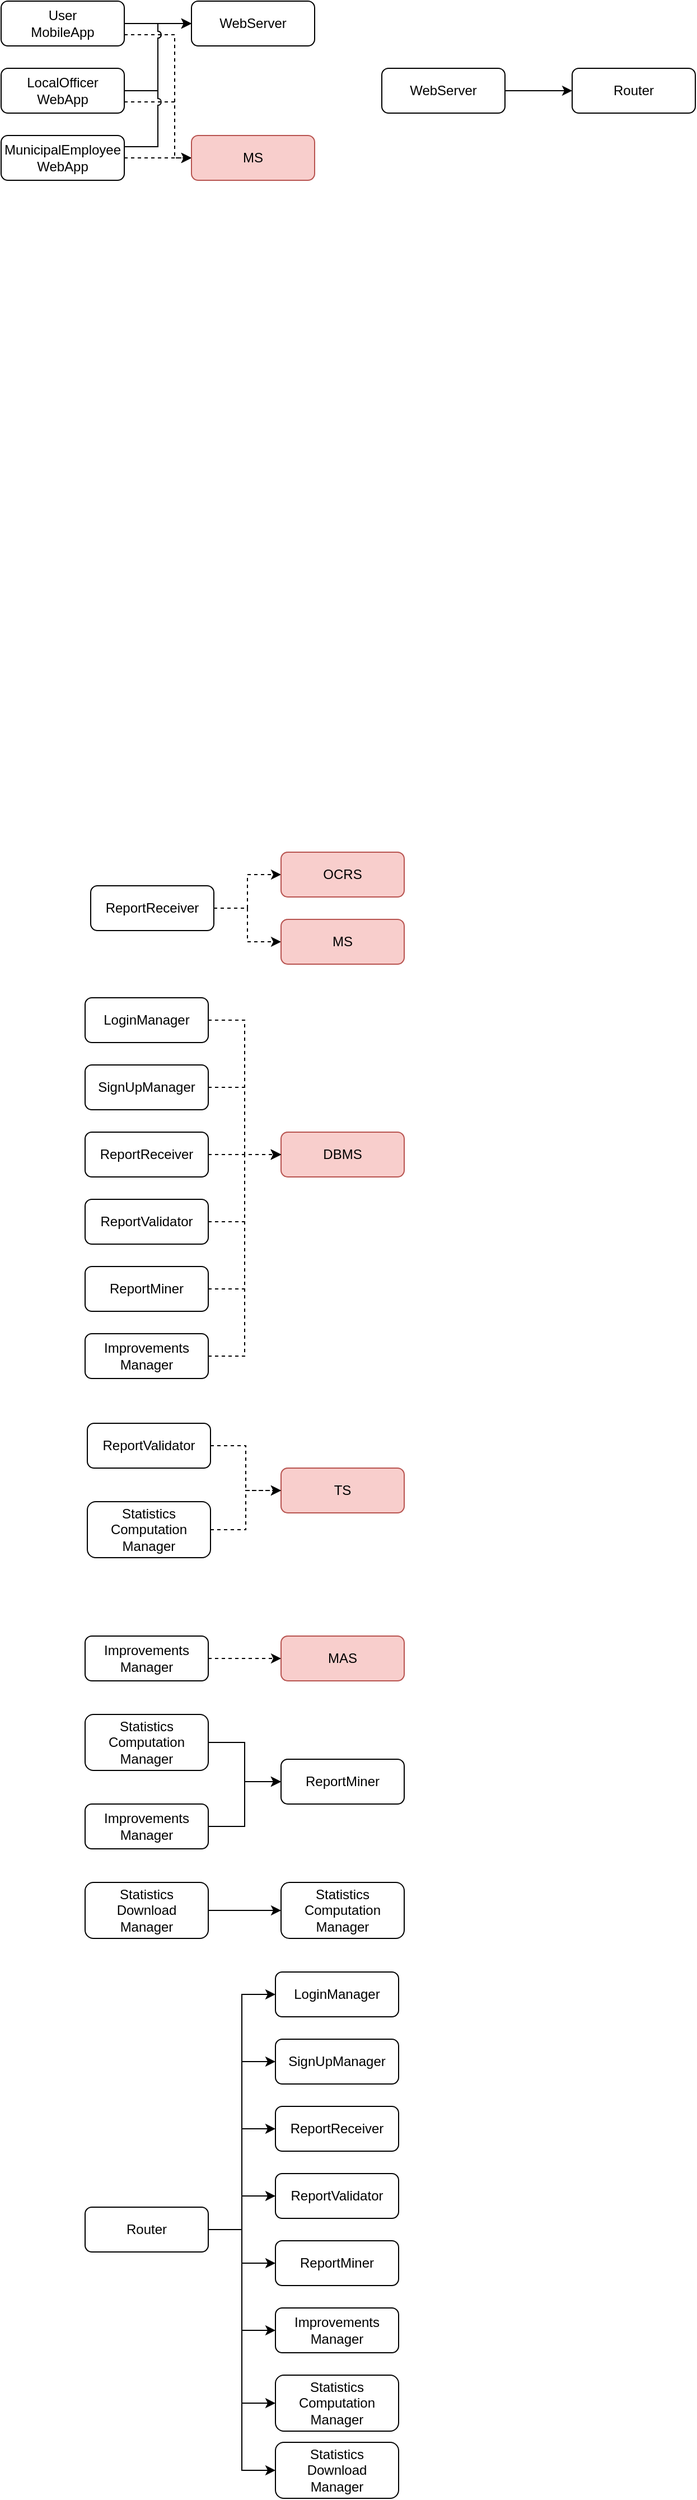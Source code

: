 <mxfile version="12.3.6" type="github" pages="1"><diagram id="i9n3jKkfWh6_e4fHpcgL" name="Page-1"><mxGraphModel dx="3020" dy="1643" grid="1" gridSize="10" guides="1" tooltips="1" connect="1" arrows="1" fold="1" page="1" pageScale="1" pageWidth="850" pageHeight="1100" math="0" shadow="0"><root><mxCell id="0"/><mxCell id="1" parent="0"/><mxCell id="UPinhEmfIHB1rPUh6o73-6" style="edgeStyle=orthogonalEdgeStyle;rounded=0;orthogonalLoop=1;jettySize=auto;html=1;entryX=0;entryY=0.5;entryDx=0;entryDy=0;" edge="1" parent="1" source="UPinhEmfIHB1rPUh6o73-1" target="UPinhEmfIHB1rPUh6o73-5"><mxGeometry relative="1" as="geometry"/></mxCell><mxCell id="UPinhEmfIHB1rPUh6o73-51" style="edgeStyle=orthogonalEdgeStyle;rounded=0;orthogonalLoop=1;jettySize=auto;html=1;entryX=0;entryY=0.5;entryDx=0;entryDy=0;dashed=1;" edge="1" parent="1" source="UPinhEmfIHB1rPUh6o73-1" target="UPinhEmfIHB1rPUh6o73-49"><mxGeometry relative="1" as="geometry"><Array as="points"><mxPoint x="195" y="70"/><mxPoint x="195" y="180"/></Array></mxGeometry></mxCell><mxCell id="UPinhEmfIHB1rPUh6o73-1" value="User&lt;br&gt;MobileApp" style="rounded=1;whiteSpace=wrap;html=1;" vertex="1" parent="1"><mxGeometry x="40" y="40" width="110" height="40" as="geometry"/></mxCell><mxCell id="UPinhEmfIHB1rPUh6o73-7" style="edgeStyle=orthogonalEdgeStyle;rounded=0;orthogonalLoop=1;jettySize=auto;html=1;entryX=0;entryY=0.5;entryDx=0;entryDy=0;jumpStyle=arc;" edge="1" parent="1" source="UPinhEmfIHB1rPUh6o73-2" target="UPinhEmfIHB1rPUh6o73-5"><mxGeometry relative="1" as="geometry"/></mxCell><mxCell id="UPinhEmfIHB1rPUh6o73-52" style="edgeStyle=orthogonalEdgeStyle;rounded=0;orthogonalLoop=1;jettySize=auto;html=1;entryX=0;entryY=0.5;entryDx=0;entryDy=0;dashed=1;" edge="1" parent="1" source="UPinhEmfIHB1rPUh6o73-2" target="UPinhEmfIHB1rPUh6o73-49"><mxGeometry relative="1" as="geometry"><Array as="points"><mxPoint x="195" y="130"/><mxPoint x="195" y="180"/></Array></mxGeometry></mxCell><mxCell id="UPinhEmfIHB1rPUh6o73-2" value="LocalOfficer&lt;br&gt;WebApp" style="rounded=1;whiteSpace=wrap;html=1;" vertex="1" parent="1"><mxGeometry x="40" y="100" width="110" height="40" as="geometry"/></mxCell><mxCell id="UPinhEmfIHB1rPUh6o73-8" style="edgeStyle=orthogonalEdgeStyle;rounded=0;orthogonalLoop=1;jettySize=auto;html=1;entryX=0;entryY=0.5;entryDx=0;entryDy=0;jumpStyle=arc;" edge="1" parent="1" source="UPinhEmfIHB1rPUh6o73-3" target="UPinhEmfIHB1rPUh6o73-5"><mxGeometry relative="1" as="geometry"><Array as="points"><mxPoint x="180" y="170"/><mxPoint x="180" y="60"/></Array></mxGeometry></mxCell><mxCell id="UPinhEmfIHB1rPUh6o73-53" style="edgeStyle=orthogonalEdgeStyle;rounded=0;orthogonalLoop=1;jettySize=auto;html=1;dashed=1;" edge="1" parent="1" source="UPinhEmfIHB1rPUh6o73-3" target="UPinhEmfIHB1rPUh6o73-49"><mxGeometry relative="1" as="geometry"><Array as="points"><mxPoint x="200" y="180"/><mxPoint x="200" y="180"/></Array></mxGeometry></mxCell><mxCell id="UPinhEmfIHB1rPUh6o73-3" value="MunicipalEmployee&lt;br&gt;WebApp" style="rounded=1;whiteSpace=wrap;html=1;" vertex="1" parent="1"><mxGeometry x="40" y="160" width="110" height="40" as="geometry"/></mxCell><mxCell id="UPinhEmfIHB1rPUh6o73-5" value="WebServer" style="rounded=1;whiteSpace=wrap;html=1;" vertex="1" parent="1"><mxGeometry x="210" y="40" width="110" height="40" as="geometry"/></mxCell><mxCell id="UPinhEmfIHB1rPUh6o73-11" style="edgeStyle=orthogonalEdgeStyle;rounded=0;orthogonalLoop=1;jettySize=auto;html=1;" edge="1" parent="1" source="UPinhEmfIHB1rPUh6o73-9" target="UPinhEmfIHB1rPUh6o73-10"><mxGeometry relative="1" as="geometry"/></mxCell><mxCell id="UPinhEmfIHB1rPUh6o73-9" value="WebServer" style="rounded=1;whiteSpace=wrap;html=1;" vertex="1" parent="1"><mxGeometry x="380" y="100" width="110" height="40" as="geometry"/></mxCell><mxCell id="UPinhEmfIHB1rPUh6o73-10" value="Router" style="rounded=1;whiteSpace=wrap;html=1;" vertex="1" parent="1"><mxGeometry x="550" y="100" width="110" height="40" as="geometry"/></mxCell><mxCell id="UPinhEmfIHB1rPUh6o73-22" style="edgeStyle=orthogonalEdgeStyle;rounded=0;orthogonalLoop=1;jettySize=auto;html=1;entryX=0;entryY=0.5;entryDx=0;entryDy=0;" edge="1" parent="1" source="UPinhEmfIHB1rPUh6o73-12" target="UPinhEmfIHB1rPUh6o73-13"><mxGeometry relative="1" as="geometry"/></mxCell><mxCell id="UPinhEmfIHB1rPUh6o73-23" style="edgeStyle=orthogonalEdgeStyle;rounded=0;orthogonalLoop=1;jettySize=auto;html=1;entryX=0;entryY=0.5;entryDx=0;entryDy=0;" edge="1" parent="1" source="UPinhEmfIHB1rPUh6o73-12" target="UPinhEmfIHB1rPUh6o73-14"><mxGeometry relative="1" as="geometry"/></mxCell><mxCell id="UPinhEmfIHB1rPUh6o73-24" style="edgeStyle=orthogonalEdgeStyle;rounded=0;orthogonalLoop=1;jettySize=auto;html=1;entryX=0;entryY=0.5;entryDx=0;entryDy=0;" edge="1" parent="1" source="UPinhEmfIHB1rPUh6o73-12" target="UPinhEmfIHB1rPUh6o73-15"><mxGeometry relative="1" as="geometry"/></mxCell><mxCell id="UPinhEmfIHB1rPUh6o73-25" style="edgeStyle=orthogonalEdgeStyle;rounded=0;orthogonalLoop=1;jettySize=auto;html=1;entryX=0;entryY=0.5;entryDx=0;entryDy=0;" edge="1" parent="1" source="UPinhEmfIHB1rPUh6o73-12" target="UPinhEmfIHB1rPUh6o73-16"><mxGeometry relative="1" as="geometry"/></mxCell><mxCell id="UPinhEmfIHB1rPUh6o73-26" style="edgeStyle=orthogonalEdgeStyle;rounded=0;orthogonalLoop=1;jettySize=auto;html=1;entryX=0;entryY=0.5;entryDx=0;entryDy=0;" edge="1" parent="1" source="UPinhEmfIHB1rPUh6o73-12" target="UPinhEmfIHB1rPUh6o73-17"><mxGeometry relative="1" as="geometry"/></mxCell><mxCell id="UPinhEmfIHB1rPUh6o73-27" style="edgeStyle=orthogonalEdgeStyle;rounded=0;orthogonalLoop=1;jettySize=auto;html=1;entryX=0;entryY=0.5;entryDx=0;entryDy=0;" edge="1" parent="1" source="UPinhEmfIHB1rPUh6o73-12" target="UPinhEmfIHB1rPUh6o73-18"><mxGeometry relative="1" as="geometry"/></mxCell><mxCell id="UPinhEmfIHB1rPUh6o73-28" style="edgeStyle=orthogonalEdgeStyle;rounded=0;orthogonalLoop=1;jettySize=auto;html=1;entryX=0;entryY=0.5;entryDx=0;entryDy=0;" edge="1" parent="1" source="UPinhEmfIHB1rPUh6o73-12" target="UPinhEmfIHB1rPUh6o73-19"><mxGeometry relative="1" as="geometry"/></mxCell><mxCell id="UPinhEmfIHB1rPUh6o73-29" style="edgeStyle=orthogonalEdgeStyle;rounded=0;orthogonalLoop=1;jettySize=auto;html=1;entryX=0;entryY=0.5;entryDx=0;entryDy=0;" edge="1" parent="1" source="UPinhEmfIHB1rPUh6o73-12" target="UPinhEmfIHB1rPUh6o73-20"><mxGeometry relative="1" as="geometry"/></mxCell><mxCell id="UPinhEmfIHB1rPUh6o73-12" value="Router" style="rounded=1;whiteSpace=wrap;html=1;" vertex="1" parent="1"><mxGeometry x="115" y="2010" width="110" height="40" as="geometry"/></mxCell><mxCell id="UPinhEmfIHB1rPUh6o73-13" value="LoginManager" style="rounded=1;whiteSpace=wrap;html=1;" vertex="1" parent="1"><mxGeometry x="285" y="1800" width="110" height="40" as="geometry"/></mxCell><mxCell id="UPinhEmfIHB1rPUh6o73-14" value="SignUpManager" style="rounded=1;whiteSpace=wrap;html=1;" vertex="1" parent="1"><mxGeometry x="285" y="1860" width="110" height="40" as="geometry"/></mxCell><mxCell id="UPinhEmfIHB1rPUh6o73-15" value="ReportReceiver" style="rounded=1;whiteSpace=wrap;html=1;" vertex="1" parent="1"><mxGeometry x="285" y="1920" width="110" height="40" as="geometry"/></mxCell><mxCell id="UPinhEmfIHB1rPUh6o73-16" value="ReportValidator" style="rounded=1;whiteSpace=wrap;html=1;" vertex="1" parent="1"><mxGeometry x="285" y="1980" width="110" height="40" as="geometry"/></mxCell><mxCell id="UPinhEmfIHB1rPUh6o73-17" value="ReportMiner" style="rounded=1;whiteSpace=wrap;html=1;" vertex="1" parent="1"><mxGeometry x="285" y="2040" width="110" height="40" as="geometry"/></mxCell><mxCell id="UPinhEmfIHB1rPUh6o73-18" value="Improvements&lt;br&gt;Manager" style="rounded=1;whiteSpace=wrap;html=1;" vertex="1" parent="1"><mxGeometry x="285" y="2100" width="110" height="40" as="geometry"/></mxCell><mxCell id="UPinhEmfIHB1rPUh6o73-19" value="Statistics&lt;br&gt;Computation&lt;br&gt;Manager" style="rounded=1;whiteSpace=wrap;html=1;" vertex="1" parent="1"><mxGeometry x="285" y="2160" width="110" height="50" as="geometry"/></mxCell><mxCell id="UPinhEmfIHB1rPUh6o73-20" value="Statistics&lt;br&gt;Download&lt;br&gt;Manager" style="rounded=1;whiteSpace=wrap;html=1;" vertex="1" parent="1"><mxGeometry x="285" y="2220" width="110" height="50" as="geometry"/></mxCell><mxCell id="UPinhEmfIHB1rPUh6o73-33" value="Statistics&lt;br&gt;Computation&lt;br&gt;Manager" style="rounded=1;whiteSpace=wrap;html=1;" vertex="1" parent="1"><mxGeometry x="290" y="1720" width="110" height="50" as="geometry"/></mxCell><mxCell id="UPinhEmfIHB1rPUh6o73-35" style="edgeStyle=orthogonalEdgeStyle;rounded=0;orthogonalLoop=1;jettySize=auto;html=1;" edge="1" parent="1" source="UPinhEmfIHB1rPUh6o73-34" target="UPinhEmfIHB1rPUh6o73-33"><mxGeometry relative="1" as="geometry"/></mxCell><mxCell id="UPinhEmfIHB1rPUh6o73-34" value="Statistics&lt;br&gt;Download&lt;br&gt;Manager" style="rounded=1;whiteSpace=wrap;html=1;" vertex="1" parent="1"><mxGeometry x="115" y="1720" width="110" height="50" as="geometry"/></mxCell><mxCell id="UPinhEmfIHB1rPUh6o73-81" style="edgeStyle=orthogonalEdgeStyle;rounded=0;jumpStyle=arc;orthogonalLoop=1;jettySize=auto;html=1;entryX=0;entryY=0.5;entryDx=0;entryDy=0;" edge="1" parent="1" source="UPinhEmfIHB1rPUh6o73-36" target="UPinhEmfIHB1rPUh6o73-40"><mxGeometry relative="1" as="geometry"/></mxCell><mxCell id="UPinhEmfIHB1rPUh6o73-36" value="Statistics&lt;br&gt;Computation&lt;br&gt;Manager" style="rounded=1;whiteSpace=wrap;html=1;" vertex="1" parent="1"><mxGeometry x="115" y="1570" width="110" height="50" as="geometry"/></mxCell><mxCell id="UPinhEmfIHB1rPUh6o73-80" style="edgeStyle=orthogonalEdgeStyle;rounded=0;jumpStyle=arc;orthogonalLoop=1;jettySize=auto;html=1;" edge="1" parent="1" source="UPinhEmfIHB1rPUh6o73-37" target="UPinhEmfIHB1rPUh6o73-40"><mxGeometry relative="1" as="geometry"/></mxCell><mxCell id="UPinhEmfIHB1rPUh6o73-37" value="Improvements&lt;br&gt;Manager" style="rounded=1;whiteSpace=wrap;html=1;" vertex="1" parent="1"><mxGeometry x="115" y="1650" width="110" height="40" as="geometry"/></mxCell><mxCell id="UPinhEmfIHB1rPUh6o73-40" value="ReportMiner" style="rounded=1;whiteSpace=wrap;html=1;" vertex="1" parent="1"><mxGeometry x="290" y="1610" width="110" height="40" as="geometry"/></mxCell><mxCell id="UPinhEmfIHB1rPUh6o73-43" value="MAS" style="rounded=1;whiteSpace=wrap;html=1;fillColor=#f8cecc;strokeColor=#b85450;" vertex="1" parent="1"><mxGeometry x="290" y="1500" width="110" height="40" as="geometry"/></mxCell><mxCell id="UPinhEmfIHB1rPUh6o73-45" value="DBMS" style="rounded=1;whiteSpace=wrap;html=1;fillColor=#f8cecc;strokeColor=#b85450;" vertex="1" parent="1"><mxGeometry x="290" y="1050" width="110" height="40" as="geometry"/></mxCell><mxCell id="UPinhEmfIHB1rPUh6o73-46" value="TS" style="rounded=1;whiteSpace=wrap;html=1;fillColor=#f8cecc;strokeColor=#b85450;" vertex="1" parent="1"><mxGeometry x="290" y="1350" width="110" height="40" as="geometry"/></mxCell><mxCell id="UPinhEmfIHB1rPUh6o73-49" value="MS" style="rounded=1;whiteSpace=wrap;html=1;fillColor=#f8cecc;strokeColor=#b85450;" vertex="1" parent="1"><mxGeometry x="210" y="160" width="110" height="40" as="geometry"/></mxCell><mxCell id="UPinhEmfIHB1rPUh6o73-54" value="&lt;span style=&quot;color: rgba(0 , 0 , 0 , 0) ; font-family: monospace ; font-size: 0px&quot;&gt;%3CmxGraphModel%3E%3Croot%3E%3CmxCell%20id%3D%220%22%2F%3E%3CmxCell%20id%3D%221%22%20parent%3D%220%22%2F%3E%3CmxCell%20id%3D%222%22%20value%3D%22ReportMiner%22%20style%3D%22rounded%3D1%3BwhiteSpace%3Dwrap%3Bhtml%3D1%3B%22%20vertex%3D%221%22%20parent%3D%221%22%3E%3CmxGeometry%20x%3D%22910%22%20y%3D%22520%22%20width%3D%22110%22%20height%3D%2240%22%20as%3D%22geometry%22%2F%3E%3C%2FmxCell%3E%3C%2Froot%3E%3C%2FmxGraphModel%3E&lt;/span&gt;" style="text;html=1;align=center;verticalAlign=middle;resizable=0;points=[];;autosize=1;" vertex="1" parent="1"><mxGeometry x="217" y="1231" width="20" height="20" as="geometry"/></mxCell><mxCell id="UPinhEmfIHB1rPUh6o73-66" style="edgeStyle=orthogonalEdgeStyle;rounded=0;jumpStyle=arc;orthogonalLoop=1;jettySize=auto;html=1;entryX=0;entryY=0.5;entryDx=0;entryDy=0;dashed=1;" edge="1" parent="1" source="UPinhEmfIHB1rPUh6o73-55" target="UPinhEmfIHB1rPUh6o73-45"><mxGeometry relative="1" as="geometry"/></mxCell><mxCell id="UPinhEmfIHB1rPUh6o73-55" value="ReportMiner" style="rounded=1;whiteSpace=wrap;html=1;" vertex="1" parent="1"><mxGeometry x="115" y="1170" width="110" height="40" as="geometry"/></mxCell><mxCell id="UPinhEmfIHB1rPUh6o73-61" style="edgeStyle=orthogonalEdgeStyle;rounded=0;jumpStyle=arc;orthogonalLoop=1;jettySize=auto;html=1;entryX=0;entryY=0.5;entryDx=0;entryDy=0;dashed=1;" edge="1" parent="1" source="UPinhEmfIHB1rPUh6o73-56" target="UPinhEmfIHB1rPUh6o73-45"><mxGeometry relative="1" as="geometry"/></mxCell><mxCell id="UPinhEmfIHB1rPUh6o73-56" value="LoginManager" style="rounded=1;whiteSpace=wrap;html=1;" vertex="1" parent="1"><mxGeometry x="115" y="930" width="110" height="40" as="geometry"/></mxCell><mxCell id="UPinhEmfIHB1rPUh6o73-62" style="edgeStyle=orthogonalEdgeStyle;rounded=0;jumpStyle=arc;orthogonalLoop=1;jettySize=auto;html=1;entryX=0;entryY=0.5;entryDx=0;entryDy=0;dashed=1;" edge="1" parent="1" source="UPinhEmfIHB1rPUh6o73-57" target="UPinhEmfIHB1rPUh6o73-45"><mxGeometry relative="1" as="geometry"/></mxCell><mxCell id="UPinhEmfIHB1rPUh6o73-57" value="SignUpManager" style="rounded=1;whiteSpace=wrap;html=1;" vertex="1" parent="1"><mxGeometry x="115" y="990" width="110" height="40" as="geometry"/></mxCell><mxCell id="UPinhEmfIHB1rPUh6o73-63" style="edgeStyle=orthogonalEdgeStyle;rounded=0;jumpStyle=arc;orthogonalLoop=1;jettySize=auto;html=1;entryX=0;entryY=0.5;entryDx=0;entryDy=0;dashed=1;" edge="1" parent="1" source="UPinhEmfIHB1rPUh6o73-58" target="UPinhEmfIHB1rPUh6o73-45"><mxGeometry relative="1" as="geometry"/></mxCell><mxCell id="UPinhEmfIHB1rPUh6o73-58" value="ReportReceiver" style="rounded=1;whiteSpace=wrap;html=1;" vertex="1" parent="1"><mxGeometry x="115" y="1050" width="110" height="40" as="geometry"/></mxCell><mxCell id="UPinhEmfIHB1rPUh6o73-65" style="edgeStyle=orthogonalEdgeStyle;rounded=0;jumpStyle=arc;orthogonalLoop=1;jettySize=auto;html=1;entryX=0;entryY=0.5;entryDx=0;entryDy=0;dashed=1;" edge="1" parent="1" source="UPinhEmfIHB1rPUh6o73-59" target="UPinhEmfIHB1rPUh6o73-45"><mxGeometry relative="1" as="geometry"/></mxCell><mxCell id="UPinhEmfIHB1rPUh6o73-59" value="ReportValidator" style="rounded=1;whiteSpace=wrap;html=1;" vertex="1" parent="1"><mxGeometry x="115" y="1110" width="110" height="40" as="geometry"/></mxCell><mxCell id="UPinhEmfIHB1rPUh6o73-67" style="edgeStyle=orthogonalEdgeStyle;rounded=0;jumpStyle=arc;orthogonalLoop=1;jettySize=auto;html=1;entryX=0;entryY=0.5;entryDx=0;entryDy=0;dashed=1;" edge="1" parent="1" source="UPinhEmfIHB1rPUh6o73-60" target="UPinhEmfIHB1rPUh6o73-45"><mxGeometry relative="1" as="geometry"/></mxCell><mxCell id="UPinhEmfIHB1rPUh6o73-60" value="Improvements&lt;br&gt;Manager" style="rounded=1;whiteSpace=wrap;html=1;" vertex="1" parent="1"><mxGeometry x="115" y="1230" width="110" height="40" as="geometry"/></mxCell><mxCell id="UPinhEmfIHB1rPUh6o73-70" style="edgeStyle=orthogonalEdgeStyle;rounded=0;jumpStyle=arc;orthogonalLoop=1;jettySize=auto;html=1;dashed=1;" edge="1" parent="1" source="UPinhEmfIHB1rPUh6o73-68" target="UPinhEmfIHB1rPUh6o73-46"><mxGeometry relative="1" as="geometry"/></mxCell><mxCell id="UPinhEmfIHB1rPUh6o73-68" value="ReportValidator" style="rounded=1;whiteSpace=wrap;html=1;" vertex="1" parent="1"><mxGeometry x="117" y="1310" width="110" height="40" as="geometry"/></mxCell><mxCell id="UPinhEmfIHB1rPUh6o73-71" style="edgeStyle=orthogonalEdgeStyle;rounded=0;jumpStyle=arc;orthogonalLoop=1;jettySize=auto;html=1;entryX=0;entryY=0.5;entryDx=0;entryDy=0;dashed=1;" edge="1" parent="1" source="UPinhEmfIHB1rPUh6o73-69" target="UPinhEmfIHB1rPUh6o73-46"><mxGeometry relative="1" as="geometry"/></mxCell><mxCell id="UPinhEmfIHB1rPUh6o73-69" value="Statistics&lt;br&gt;Computation&lt;br&gt;Manager" style="rounded=1;whiteSpace=wrap;html=1;" vertex="1" parent="1"><mxGeometry x="117" y="1380" width="110" height="50" as="geometry"/></mxCell><mxCell id="UPinhEmfIHB1rPUh6o73-73" style="edgeStyle=orthogonalEdgeStyle;rounded=0;jumpStyle=arc;orthogonalLoop=1;jettySize=auto;html=1;dashed=1;" edge="1" parent="1" source="UPinhEmfIHB1rPUh6o73-72" target="UPinhEmfIHB1rPUh6o73-43"><mxGeometry relative="1" as="geometry"/></mxCell><mxCell id="UPinhEmfIHB1rPUh6o73-72" value="Improvements&lt;br&gt;Manager" style="rounded=1;whiteSpace=wrap;html=1;" vertex="1" parent="1"><mxGeometry x="115" y="1500" width="110" height="40" as="geometry"/></mxCell><mxCell id="UPinhEmfIHB1rPUh6o73-75" value="" style="edgeStyle=orthogonalEdgeStyle;rounded=0;orthogonalLoop=1;jettySize=auto;html=1;dashed=1;" edge="1" parent="1" source="UPinhEmfIHB1rPUh6o73-77" target="UPinhEmfIHB1rPUh6o73-78"><mxGeometry relative="1" as="geometry"/></mxCell><mxCell id="UPinhEmfIHB1rPUh6o73-76" style="edgeStyle=orthogonalEdgeStyle;rounded=0;orthogonalLoop=1;jettySize=auto;html=1;entryX=0;entryY=0.5;entryDx=0;entryDy=0;dashed=1;" edge="1" parent="1" source="UPinhEmfIHB1rPUh6o73-77" target="UPinhEmfIHB1rPUh6o73-79"><mxGeometry relative="1" as="geometry"/></mxCell><mxCell id="UPinhEmfIHB1rPUh6o73-77" value="ReportReceiver" style="rounded=1;whiteSpace=wrap;html=1;" vertex="1" parent="1"><mxGeometry x="120" y="830" width="110" height="40" as="geometry"/></mxCell><mxCell id="UPinhEmfIHB1rPUh6o73-78" value="OCRS" style="rounded=1;whiteSpace=wrap;html=1;fillColor=#f8cecc;strokeColor=#b85450;" vertex="1" parent="1"><mxGeometry x="290" y="800" width="110" height="40" as="geometry"/></mxCell><mxCell id="UPinhEmfIHB1rPUh6o73-79" value="MS" style="rounded=1;whiteSpace=wrap;html=1;fillColor=#f8cecc;strokeColor=#b85450;" vertex="1" parent="1"><mxGeometry x="290" y="860" width="110" height="40" as="geometry"/></mxCell></root></mxGraphModel></diagram></mxfile>